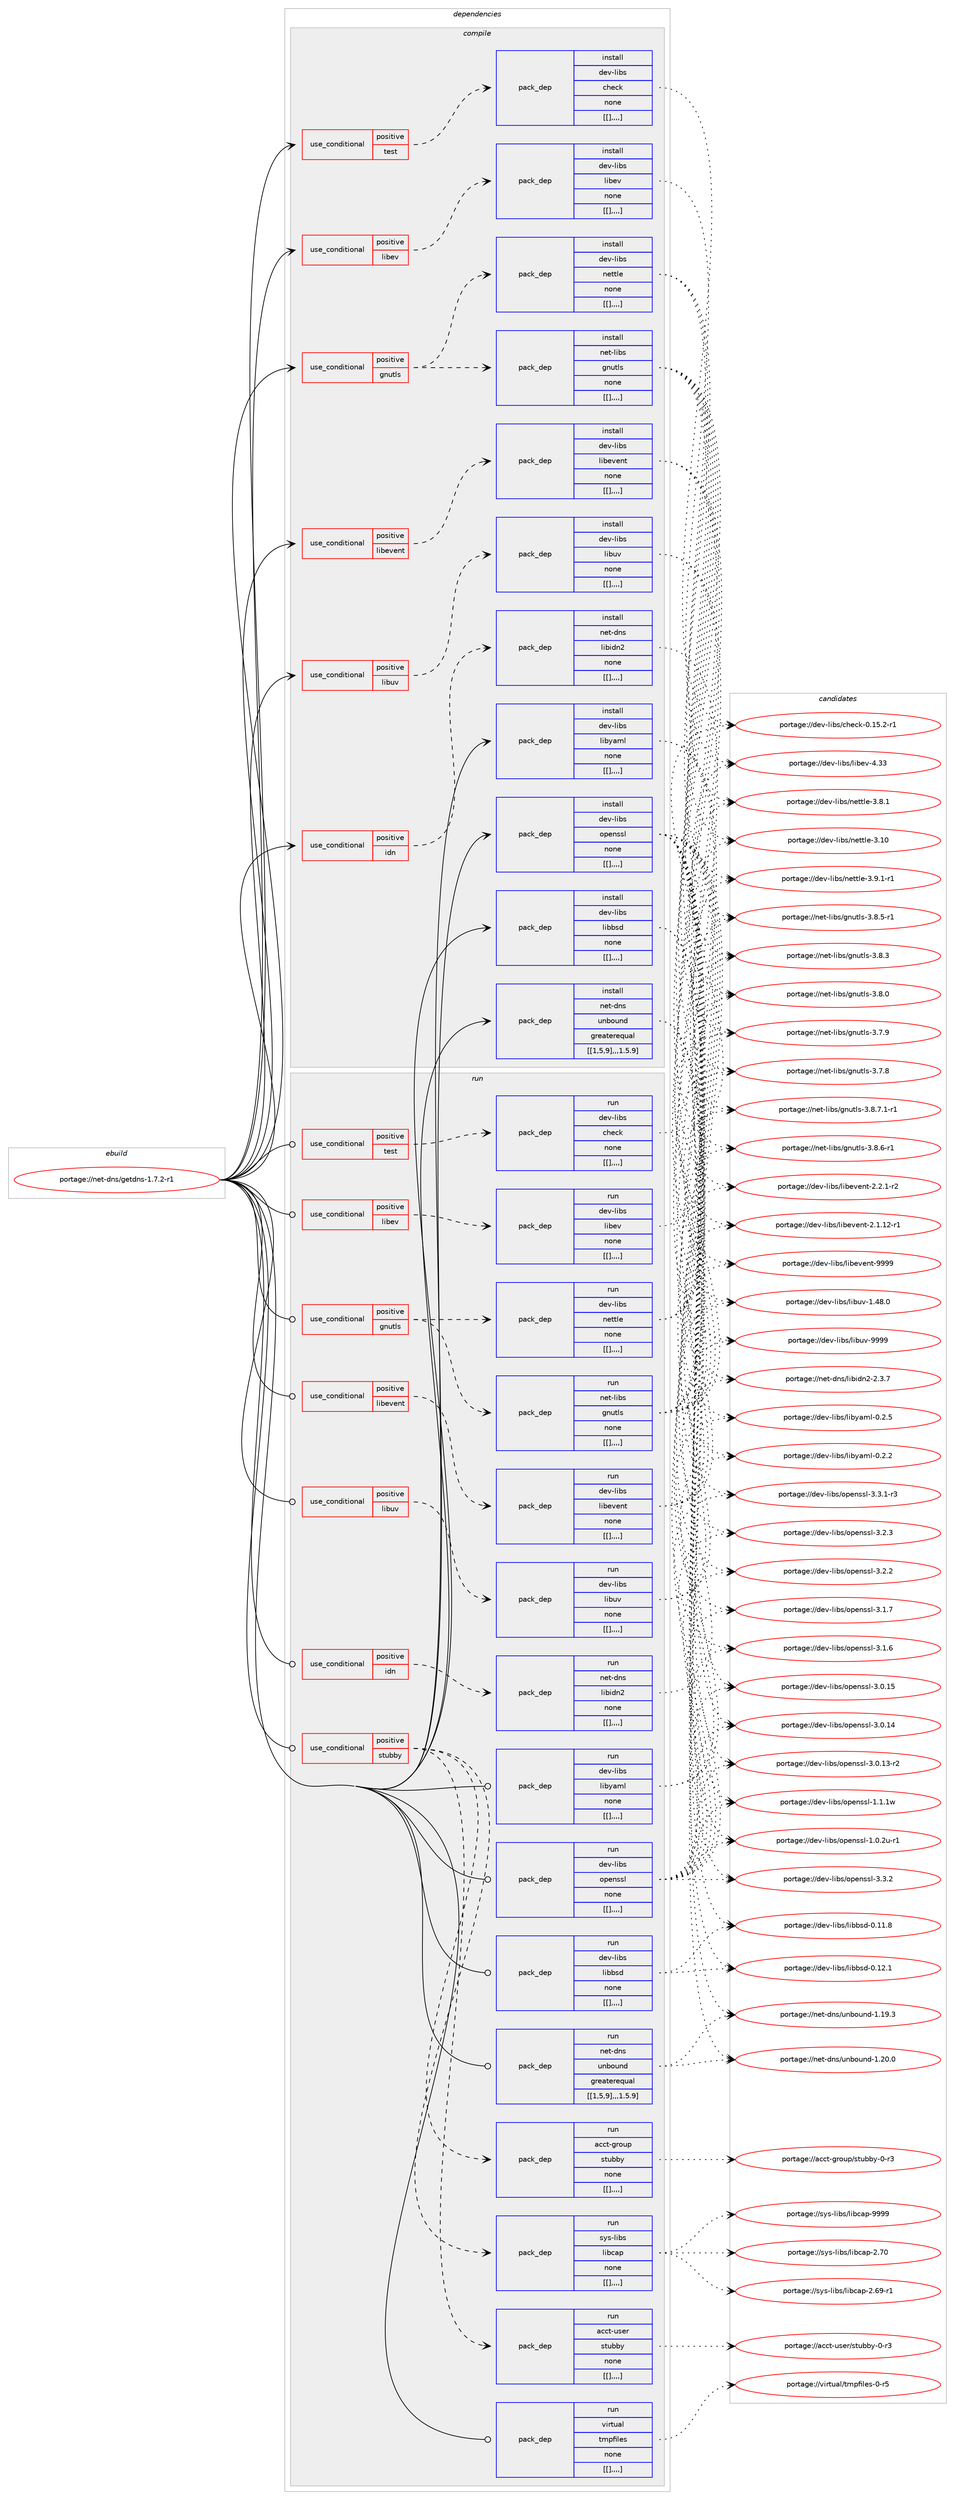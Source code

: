 digraph prolog {

# *************
# Graph options
# *************

newrank=true;
concentrate=true;
compound=true;
graph [rankdir=LR,fontname=Helvetica,fontsize=10,ranksep=1.5];#, ranksep=2.5, nodesep=0.2];
edge  [arrowhead=vee];
node  [fontname=Helvetica,fontsize=10];

# **********
# The ebuild
# **********

subgraph cluster_leftcol {
color=gray;
label=<<i>ebuild</i>>;
id [label="portage://net-dns/getdns-1.7.2-r1", color=red, width=4, href="../net-dns/getdns-1.7.2-r1.svg"];
}

# ****************
# The dependencies
# ****************

subgraph cluster_midcol {
color=gray;
label=<<i>dependencies</i>>;
subgraph cluster_compile {
fillcolor="#eeeeee";
style=filled;
label=<<i>compile</i>>;
subgraph cond93876 {
dependency357358 [label=<<TABLE BORDER="0" CELLBORDER="1" CELLSPACING="0" CELLPADDING="4"><TR><TD ROWSPAN="3" CELLPADDING="10">use_conditional</TD></TR><TR><TD>positive</TD></TR><TR><TD>gnutls</TD></TR></TABLE>>, shape=none, color=red];
subgraph pack260852 {
dependency357359 [label=<<TABLE BORDER="0" CELLBORDER="1" CELLSPACING="0" CELLPADDING="4" WIDTH="220"><TR><TD ROWSPAN="6" CELLPADDING="30">pack_dep</TD></TR><TR><TD WIDTH="110">install</TD></TR><TR><TD>net-libs</TD></TR><TR><TD>gnutls</TD></TR><TR><TD>none</TD></TR><TR><TD>[[],,,,]</TD></TR></TABLE>>, shape=none, color=blue];
}
dependency357358:e -> dependency357359:w [weight=20,style="dashed",arrowhead="vee"];
subgraph pack260853 {
dependency357360 [label=<<TABLE BORDER="0" CELLBORDER="1" CELLSPACING="0" CELLPADDING="4" WIDTH="220"><TR><TD ROWSPAN="6" CELLPADDING="30">pack_dep</TD></TR><TR><TD WIDTH="110">install</TD></TR><TR><TD>dev-libs</TD></TR><TR><TD>nettle</TD></TR><TR><TD>none</TD></TR><TR><TD>[[],,,,]</TD></TR></TABLE>>, shape=none, color=blue];
}
dependency357358:e -> dependency357360:w [weight=20,style="dashed",arrowhead="vee"];
}
id:e -> dependency357358:w [weight=20,style="solid",arrowhead="vee"];
subgraph cond93877 {
dependency357361 [label=<<TABLE BORDER="0" CELLBORDER="1" CELLSPACING="0" CELLPADDING="4"><TR><TD ROWSPAN="3" CELLPADDING="10">use_conditional</TD></TR><TR><TD>positive</TD></TR><TR><TD>idn</TD></TR></TABLE>>, shape=none, color=red];
subgraph pack260854 {
dependency357362 [label=<<TABLE BORDER="0" CELLBORDER="1" CELLSPACING="0" CELLPADDING="4" WIDTH="220"><TR><TD ROWSPAN="6" CELLPADDING="30">pack_dep</TD></TR><TR><TD WIDTH="110">install</TD></TR><TR><TD>net-dns</TD></TR><TR><TD>libidn2</TD></TR><TR><TD>none</TD></TR><TR><TD>[[],,,,]</TD></TR></TABLE>>, shape=none, color=blue];
}
dependency357361:e -> dependency357362:w [weight=20,style="dashed",arrowhead="vee"];
}
id:e -> dependency357361:w [weight=20,style="solid",arrowhead="vee"];
subgraph cond93878 {
dependency357363 [label=<<TABLE BORDER="0" CELLBORDER="1" CELLSPACING="0" CELLPADDING="4"><TR><TD ROWSPAN="3" CELLPADDING="10">use_conditional</TD></TR><TR><TD>positive</TD></TR><TR><TD>libev</TD></TR></TABLE>>, shape=none, color=red];
subgraph pack260855 {
dependency357364 [label=<<TABLE BORDER="0" CELLBORDER="1" CELLSPACING="0" CELLPADDING="4" WIDTH="220"><TR><TD ROWSPAN="6" CELLPADDING="30">pack_dep</TD></TR><TR><TD WIDTH="110">install</TD></TR><TR><TD>dev-libs</TD></TR><TR><TD>libev</TD></TR><TR><TD>none</TD></TR><TR><TD>[[],,,,]</TD></TR></TABLE>>, shape=none, color=blue];
}
dependency357363:e -> dependency357364:w [weight=20,style="dashed",arrowhead="vee"];
}
id:e -> dependency357363:w [weight=20,style="solid",arrowhead="vee"];
subgraph cond93879 {
dependency357365 [label=<<TABLE BORDER="0" CELLBORDER="1" CELLSPACING="0" CELLPADDING="4"><TR><TD ROWSPAN="3" CELLPADDING="10">use_conditional</TD></TR><TR><TD>positive</TD></TR><TR><TD>libevent</TD></TR></TABLE>>, shape=none, color=red];
subgraph pack260856 {
dependency357366 [label=<<TABLE BORDER="0" CELLBORDER="1" CELLSPACING="0" CELLPADDING="4" WIDTH="220"><TR><TD ROWSPAN="6" CELLPADDING="30">pack_dep</TD></TR><TR><TD WIDTH="110">install</TD></TR><TR><TD>dev-libs</TD></TR><TR><TD>libevent</TD></TR><TR><TD>none</TD></TR><TR><TD>[[],,,,]</TD></TR></TABLE>>, shape=none, color=blue];
}
dependency357365:e -> dependency357366:w [weight=20,style="dashed",arrowhead="vee"];
}
id:e -> dependency357365:w [weight=20,style="solid",arrowhead="vee"];
subgraph cond93880 {
dependency357367 [label=<<TABLE BORDER="0" CELLBORDER="1" CELLSPACING="0" CELLPADDING="4"><TR><TD ROWSPAN="3" CELLPADDING="10">use_conditional</TD></TR><TR><TD>positive</TD></TR><TR><TD>libuv</TD></TR></TABLE>>, shape=none, color=red];
subgraph pack260857 {
dependency357368 [label=<<TABLE BORDER="0" CELLBORDER="1" CELLSPACING="0" CELLPADDING="4" WIDTH="220"><TR><TD ROWSPAN="6" CELLPADDING="30">pack_dep</TD></TR><TR><TD WIDTH="110">install</TD></TR><TR><TD>dev-libs</TD></TR><TR><TD>libuv</TD></TR><TR><TD>none</TD></TR><TR><TD>[[],,,,]</TD></TR></TABLE>>, shape=none, color=blue];
}
dependency357367:e -> dependency357368:w [weight=20,style="dashed",arrowhead="vee"];
}
id:e -> dependency357367:w [weight=20,style="solid",arrowhead="vee"];
subgraph cond93881 {
dependency357369 [label=<<TABLE BORDER="0" CELLBORDER="1" CELLSPACING="0" CELLPADDING="4"><TR><TD ROWSPAN="3" CELLPADDING="10">use_conditional</TD></TR><TR><TD>positive</TD></TR><TR><TD>test</TD></TR></TABLE>>, shape=none, color=red];
subgraph pack260858 {
dependency357370 [label=<<TABLE BORDER="0" CELLBORDER="1" CELLSPACING="0" CELLPADDING="4" WIDTH="220"><TR><TD ROWSPAN="6" CELLPADDING="30">pack_dep</TD></TR><TR><TD WIDTH="110">install</TD></TR><TR><TD>dev-libs</TD></TR><TR><TD>check</TD></TR><TR><TD>none</TD></TR><TR><TD>[[],,,,]</TD></TR></TABLE>>, shape=none, color=blue];
}
dependency357369:e -> dependency357370:w [weight=20,style="dashed",arrowhead="vee"];
}
id:e -> dependency357369:w [weight=20,style="solid",arrowhead="vee"];
subgraph pack260859 {
dependency357371 [label=<<TABLE BORDER="0" CELLBORDER="1" CELLSPACING="0" CELLPADDING="4" WIDTH="220"><TR><TD ROWSPAN="6" CELLPADDING="30">pack_dep</TD></TR><TR><TD WIDTH="110">install</TD></TR><TR><TD>dev-libs</TD></TR><TR><TD>libbsd</TD></TR><TR><TD>none</TD></TR><TR><TD>[[],,,,]</TD></TR></TABLE>>, shape=none, color=blue];
}
id:e -> dependency357371:w [weight=20,style="solid",arrowhead="vee"];
subgraph pack260860 {
dependency357372 [label=<<TABLE BORDER="0" CELLBORDER="1" CELLSPACING="0" CELLPADDING="4" WIDTH="220"><TR><TD ROWSPAN="6" CELLPADDING="30">pack_dep</TD></TR><TR><TD WIDTH="110">install</TD></TR><TR><TD>dev-libs</TD></TR><TR><TD>libyaml</TD></TR><TR><TD>none</TD></TR><TR><TD>[[],,,,]</TD></TR></TABLE>>, shape=none, color=blue];
}
id:e -> dependency357372:w [weight=20,style="solid",arrowhead="vee"];
subgraph pack260861 {
dependency357373 [label=<<TABLE BORDER="0" CELLBORDER="1" CELLSPACING="0" CELLPADDING="4" WIDTH="220"><TR><TD ROWSPAN="6" CELLPADDING="30">pack_dep</TD></TR><TR><TD WIDTH="110">install</TD></TR><TR><TD>dev-libs</TD></TR><TR><TD>openssl</TD></TR><TR><TD>none</TD></TR><TR><TD>[[],,,,]</TD></TR></TABLE>>, shape=none, color=blue];
}
id:e -> dependency357373:w [weight=20,style="solid",arrowhead="vee"];
subgraph pack260862 {
dependency357374 [label=<<TABLE BORDER="0" CELLBORDER="1" CELLSPACING="0" CELLPADDING="4" WIDTH="220"><TR><TD ROWSPAN="6" CELLPADDING="30">pack_dep</TD></TR><TR><TD WIDTH="110">install</TD></TR><TR><TD>net-dns</TD></TR><TR><TD>unbound</TD></TR><TR><TD>greaterequal</TD></TR><TR><TD>[[1,5,9],,,1.5.9]</TD></TR></TABLE>>, shape=none, color=blue];
}
id:e -> dependency357374:w [weight=20,style="solid",arrowhead="vee"];
}
subgraph cluster_compileandrun {
fillcolor="#eeeeee";
style=filled;
label=<<i>compile and run</i>>;
}
subgraph cluster_run {
fillcolor="#eeeeee";
style=filled;
label=<<i>run</i>>;
subgraph cond93882 {
dependency357375 [label=<<TABLE BORDER="0" CELLBORDER="1" CELLSPACING="0" CELLPADDING="4"><TR><TD ROWSPAN="3" CELLPADDING="10">use_conditional</TD></TR><TR><TD>positive</TD></TR><TR><TD>gnutls</TD></TR></TABLE>>, shape=none, color=red];
subgraph pack260863 {
dependency357376 [label=<<TABLE BORDER="0" CELLBORDER="1" CELLSPACING="0" CELLPADDING="4" WIDTH="220"><TR><TD ROWSPAN="6" CELLPADDING="30">pack_dep</TD></TR><TR><TD WIDTH="110">run</TD></TR><TR><TD>net-libs</TD></TR><TR><TD>gnutls</TD></TR><TR><TD>none</TD></TR><TR><TD>[[],,,,]</TD></TR></TABLE>>, shape=none, color=blue];
}
dependency357375:e -> dependency357376:w [weight=20,style="dashed",arrowhead="vee"];
subgraph pack260864 {
dependency357377 [label=<<TABLE BORDER="0" CELLBORDER="1" CELLSPACING="0" CELLPADDING="4" WIDTH="220"><TR><TD ROWSPAN="6" CELLPADDING="30">pack_dep</TD></TR><TR><TD WIDTH="110">run</TD></TR><TR><TD>dev-libs</TD></TR><TR><TD>nettle</TD></TR><TR><TD>none</TD></TR><TR><TD>[[],,,,]</TD></TR></TABLE>>, shape=none, color=blue];
}
dependency357375:e -> dependency357377:w [weight=20,style="dashed",arrowhead="vee"];
}
id:e -> dependency357375:w [weight=20,style="solid",arrowhead="odot"];
subgraph cond93883 {
dependency357378 [label=<<TABLE BORDER="0" CELLBORDER="1" CELLSPACING="0" CELLPADDING="4"><TR><TD ROWSPAN="3" CELLPADDING="10">use_conditional</TD></TR><TR><TD>positive</TD></TR><TR><TD>idn</TD></TR></TABLE>>, shape=none, color=red];
subgraph pack260865 {
dependency357379 [label=<<TABLE BORDER="0" CELLBORDER="1" CELLSPACING="0" CELLPADDING="4" WIDTH="220"><TR><TD ROWSPAN="6" CELLPADDING="30">pack_dep</TD></TR><TR><TD WIDTH="110">run</TD></TR><TR><TD>net-dns</TD></TR><TR><TD>libidn2</TD></TR><TR><TD>none</TD></TR><TR><TD>[[],,,,]</TD></TR></TABLE>>, shape=none, color=blue];
}
dependency357378:e -> dependency357379:w [weight=20,style="dashed",arrowhead="vee"];
}
id:e -> dependency357378:w [weight=20,style="solid",arrowhead="odot"];
subgraph cond93884 {
dependency357380 [label=<<TABLE BORDER="0" CELLBORDER="1" CELLSPACING="0" CELLPADDING="4"><TR><TD ROWSPAN="3" CELLPADDING="10">use_conditional</TD></TR><TR><TD>positive</TD></TR><TR><TD>libev</TD></TR></TABLE>>, shape=none, color=red];
subgraph pack260866 {
dependency357381 [label=<<TABLE BORDER="0" CELLBORDER="1" CELLSPACING="0" CELLPADDING="4" WIDTH="220"><TR><TD ROWSPAN="6" CELLPADDING="30">pack_dep</TD></TR><TR><TD WIDTH="110">run</TD></TR><TR><TD>dev-libs</TD></TR><TR><TD>libev</TD></TR><TR><TD>none</TD></TR><TR><TD>[[],,,,]</TD></TR></TABLE>>, shape=none, color=blue];
}
dependency357380:e -> dependency357381:w [weight=20,style="dashed",arrowhead="vee"];
}
id:e -> dependency357380:w [weight=20,style="solid",arrowhead="odot"];
subgraph cond93885 {
dependency357382 [label=<<TABLE BORDER="0" CELLBORDER="1" CELLSPACING="0" CELLPADDING="4"><TR><TD ROWSPAN="3" CELLPADDING="10">use_conditional</TD></TR><TR><TD>positive</TD></TR><TR><TD>libevent</TD></TR></TABLE>>, shape=none, color=red];
subgraph pack260867 {
dependency357383 [label=<<TABLE BORDER="0" CELLBORDER="1" CELLSPACING="0" CELLPADDING="4" WIDTH="220"><TR><TD ROWSPAN="6" CELLPADDING="30">pack_dep</TD></TR><TR><TD WIDTH="110">run</TD></TR><TR><TD>dev-libs</TD></TR><TR><TD>libevent</TD></TR><TR><TD>none</TD></TR><TR><TD>[[],,,,]</TD></TR></TABLE>>, shape=none, color=blue];
}
dependency357382:e -> dependency357383:w [weight=20,style="dashed",arrowhead="vee"];
}
id:e -> dependency357382:w [weight=20,style="solid",arrowhead="odot"];
subgraph cond93886 {
dependency357384 [label=<<TABLE BORDER="0" CELLBORDER="1" CELLSPACING="0" CELLPADDING="4"><TR><TD ROWSPAN="3" CELLPADDING="10">use_conditional</TD></TR><TR><TD>positive</TD></TR><TR><TD>libuv</TD></TR></TABLE>>, shape=none, color=red];
subgraph pack260868 {
dependency357385 [label=<<TABLE BORDER="0" CELLBORDER="1" CELLSPACING="0" CELLPADDING="4" WIDTH="220"><TR><TD ROWSPAN="6" CELLPADDING="30">pack_dep</TD></TR><TR><TD WIDTH="110">run</TD></TR><TR><TD>dev-libs</TD></TR><TR><TD>libuv</TD></TR><TR><TD>none</TD></TR><TR><TD>[[],,,,]</TD></TR></TABLE>>, shape=none, color=blue];
}
dependency357384:e -> dependency357385:w [weight=20,style="dashed",arrowhead="vee"];
}
id:e -> dependency357384:w [weight=20,style="solid",arrowhead="odot"];
subgraph cond93887 {
dependency357386 [label=<<TABLE BORDER="0" CELLBORDER="1" CELLSPACING="0" CELLPADDING="4"><TR><TD ROWSPAN="3" CELLPADDING="10">use_conditional</TD></TR><TR><TD>positive</TD></TR><TR><TD>stubby</TD></TR></TABLE>>, shape=none, color=red];
subgraph pack260869 {
dependency357387 [label=<<TABLE BORDER="0" CELLBORDER="1" CELLSPACING="0" CELLPADDING="4" WIDTH="220"><TR><TD ROWSPAN="6" CELLPADDING="30">pack_dep</TD></TR><TR><TD WIDTH="110">run</TD></TR><TR><TD>acct-group</TD></TR><TR><TD>stubby</TD></TR><TR><TD>none</TD></TR><TR><TD>[[],,,,]</TD></TR></TABLE>>, shape=none, color=blue];
}
dependency357386:e -> dependency357387:w [weight=20,style="dashed",arrowhead="vee"];
subgraph pack260870 {
dependency357388 [label=<<TABLE BORDER="0" CELLBORDER="1" CELLSPACING="0" CELLPADDING="4" WIDTH="220"><TR><TD ROWSPAN="6" CELLPADDING="30">pack_dep</TD></TR><TR><TD WIDTH="110">run</TD></TR><TR><TD>acct-user</TD></TR><TR><TD>stubby</TD></TR><TR><TD>none</TD></TR><TR><TD>[[],,,,]</TD></TR></TABLE>>, shape=none, color=blue];
}
dependency357386:e -> dependency357388:w [weight=20,style="dashed",arrowhead="vee"];
subgraph pack260871 {
dependency357389 [label=<<TABLE BORDER="0" CELLBORDER="1" CELLSPACING="0" CELLPADDING="4" WIDTH="220"><TR><TD ROWSPAN="6" CELLPADDING="30">pack_dep</TD></TR><TR><TD WIDTH="110">run</TD></TR><TR><TD>sys-libs</TD></TR><TR><TD>libcap</TD></TR><TR><TD>none</TD></TR><TR><TD>[[],,,,]</TD></TR></TABLE>>, shape=none, color=blue];
}
dependency357386:e -> dependency357389:w [weight=20,style="dashed",arrowhead="vee"];
}
id:e -> dependency357386:w [weight=20,style="solid",arrowhead="odot"];
subgraph cond93888 {
dependency357390 [label=<<TABLE BORDER="0" CELLBORDER="1" CELLSPACING="0" CELLPADDING="4"><TR><TD ROWSPAN="3" CELLPADDING="10">use_conditional</TD></TR><TR><TD>positive</TD></TR><TR><TD>test</TD></TR></TABLE>>, shape=none, color=red];
subgraph pack260872 {
dependency357391 [label=<<TABLE BORDER="0" CELLBORDER="1" CELLSPACING="0" CELLPADDING="4" WIDTH="220"><TR><TD ROWSPAN="6" CELLPADDING="30">pack_dep</TD></TR><TR><TD WIDTH="110">run</TD></TR><TR><TD>dev-libs</TD></TR><TR><TD>check</TD></TR><TR><TD>none</TD></TR><TR><TD>[[],,,,]</TD></TR></TABLE>>, shape=none, color=blue];
}
dependency357390:e -> dependency357391:w [weight=20,style="dashed",arrowhead="vee"];
}
id:e -> dependency357390:w [weight=20,style="solid",arrowhead="odot"];
subgraph pack260873 {
dependency357392 [label=<<TABLE BORDER="0" CELLBORDER="1" CELLSPACING="0" CELLPADDING="4" WIDTH="220"><TR><TD ROWSPAN="6" CELLPADDING="30">pack_dep</TD></TR><TR><TD WIDTH="110">run</TD></TR><TR><TD>dev-libs</TD></TR><TR><TD>libbsd</TD></TR><TR><TD>none</TD></TR><TR><TD>[[],,,,]</TD></TR></TABLE>>, shape=none, color=blue];
}
id:e -> dependency357392:w [weight=20,style="solid",arrowhead="odot"];
subgraph pack260874 {
dependency357393 [label=<<TABLE BORDER="0" CELLBORDER="1" CELLSPACING="0" CELLPADDING="4" WIDTH="220"><TR><TD ROWSPAN="6" CELLPADDING="30">pack_dep</TD></TR><TR><TD WIDTH="110">run</TD></TR><TR><TD>dev-libs</TD></TR><TR><TD>libyaml</TD></TR><TR><TD>none</TD></TR><TR><TD>[[],,,,]</TD></TR></TABLE>>, shape=none, color=blue];
}
id:e -> dependency357393:w [weight=20,style="solid",arrowhead="odot"];
subgraph pack260875 {
dependency357394 [label=<<TABLE BORDER="0" CELLBORDER="1" CELLSPACING="0" CELLPADDING="4" WIDTH="220"><TR><TD ROWSPAN="6" CELLPADDING="30">pack_dep</TD></TR><TR><TD WIDTH="110">run</TD></TR><TR><TD>dev-libs</TD></TR><TR><TD>openssl</TD></TR><TR><TD>none</TD></TR><TR><TD>[[],,,,]</TD></TR></TABLE>>, shape=none, color=blue];
}
id:e -> dependency357394:w [weight=20,style="solid",arrowhead="odot"];
subgraph pack260876 {
dependency357395 [label=<<TABLE BORDER="0" CELLBORDER="1" CELLSPACING="0" CELLPADDING="4" WIDTH="220"><TR><TD ROWSPAN="6" CELLPADDING="30">pack_dep</TD></TR><TR><TD WIDTH="110">run</TD></TR><TR><TD>net-dns</TD></TR><TR><TD>unbound</TD></TR><TR><TD>greaterequal</TD></TR><TR><TD>[[1,5,9],,,1.5.9]</TD></TR></TABLE>>, shape=none, color=blue];
}
id:e -> dependency357395:w [weight=20,style="solid",arrowhead="odot"];
subgraph pack260877 {
dependency357396 [label=<<TABLE BORDER="0" CELLBORDER="1" CELLSPACING="0" CELLPADDING="4" WIDTH="220"><TR><TD ROWSPAN="6" CELLPADDING="30">pack_dep</TD></TR><TR><TD WIDTH="110">run</TD></TR><TR><TD>virtual</TD></TR><TR><TD>tmpfiles</TD></TR><TR><TD>none</TD></TR><TR><TD>[[],,,,]</TD></TR></TABLE>>, shape=none, color=blue];
}
id:e -> dependency357396:w [weight=20,style="solid",arrowhead="odot"];
}
}

# **************
# The candidates
# **************

subgraph cluster_choices {
rank=same;
color=gray;
label=<<i>candidates</i>>;

subgraph choice260852 {
color=black;
nodesep=1;
choice11010111645108105981154710311011711610811545514656465546494511449 [label="portage://net-libs/gnutls-3.8.7.1-r1", color=red, width=4,href="../net-libs/gnutls-3.8.7.1-r1.svg"];
choice1101011164510810598115471031101171161081154551465646544511449 [label="portage://net-libs/gnutls-3.8.6-r1", color=red, width=4,href="../net-libs/gnutls-3.8.6-r1.svg"];
choice1101011164510810598115471031101171161081154551465646534511449 [label="portage://net-libs/gnutls-3.8.5-r1", color=red, width=4,href="../net-libs/gnutls-3.8.5-r1.svg"];
choice110101116451081059811547103110117116108115455146564651 [label="portage://net-libs/gnutls-3.8.3", color=red, width=4,href="../net-libs/gnutls-3.8.3.svg"];
choice110101116451081059811547103110117116108115455146564648 [label="portage://net-libs/gnutls-3.8.0", color=red, width=4,href="../net-libs/gnutls-3.8.0.svg"];
choice110101116451081059811547103110117116108115455146554657 [label="portage://net-libs/gnutls-3.7.9", color=red, width=4,href="../net-libs/gnutls-3.7.9.svg"];
choice110101116451081059811547103110117116108115455146554656 [label="portage://net-libs/gnutls-3.7.8", color=red, width=4,href="../net-libs/gnutls-3.7.8.svg"];
dependency357359:e -> choice11010111645108105981154710311011711610811545514656465546494511449:w [style=dotted,weight="100"];
dependency357359:e -> choice1101011164510810598115471031101171161081154551465646544511449:w [style=dotted,weight="100"];
dependency357359:e -> choice1101011164510810598115471031101171161081154551465646534511449:w [style=dotted,weight="100"];
dependency357359:e -> choice110101116451081059811547103110117116108115455146564651:w [style=dotted,weight="100"];
dependency357359:e -> choice110101116451081059811547103110117116108115455146564648:w [style=dotted,weight="100"];
dependency357359:e -> choice110101116451081059811547103110117116108115455146554657:w [style=dotted,weight="100"];
dependency357359:e -> choice110101116451081059811547103110117116108115455146554656:w [style=dotted,weight="100"];
}
subgraph choice260853 {
color=black;
nodesep=1;
choice1001011184510810598115471101011161161081014551464948 [label="portage://dev-libs/nettle-3.10", color=red, width=4,href="../dev-libs/nettle-3.10.svg"];
choice1001011184510810598115471101011161161081014551465746494511449 [label="portage://dev-libs/nettle-3.9.1-r1", color=red, width=4,href="../dev-libs/nettle-3.9.1-r1.svg"];
choice100101118451081059811547110101116116108101455146564649 [label="portage://dev-libs/nettle-3.8.1", color=red, width=4,href="../dev-libs/nettle-3.8.1.svg"];
dependency357360:e -> choice1001011184510810598115471101011161161081014551464948:w [style=dotted,weight="100"];
dependency357360:e -> choice1001011184510810598115471101011161161081014551465746494511449:w [style=dotted,weight="100"];
dependency357360:e -> choice100101118451081059811547110101116116108101455146564649:w [style=dotted,weight="100"];
}
subgraph choice260854 {
color=black;
nodesep=1;
choice11010111645100110115471081059810510011050455046514655 [label="portage://net-dns/libidn2-2.3.7", color=red, width=4,href="../net-dns/libidn2-2.3.7.svg"];
dependency357362:e -> choice11010111645100110115471081059810510011050455046514655:w [style=dotted,weight="100"];
}
subgraph choice260855 {
color=black;
nodesep=1;
choice100101118451081059811547108105981011184552465151 [label="portage://dev-libs/libev-4.33", color=red, width=4,href="../dev-libs/libev-4.33.svg"];
dependency357364:e -> choice100101118451081059811547108105981011184552465151:w [style=dotted,weight="100"];
}
subgraph choice260856 {
color=black;
nodesep=1;
choice100101118451081059811547108105981011181011101164557575757 [label="portage://dev-libs/libevent-9999", color=red, width=4,href="../dev-libs/libevent-9999.svg"];
choice100101118451081059811547108105981011181011101164550465046494511450 [label="portage://dev-libs/libevent-2.2.1-r2", color=red, width=4,href="../dev-libs/libevent-2.2.1-r2.svg"];
choice10010111845108105981154710810598101118101110116455046494649504511449 [label="portage://dev-libs/libevent-2.1.12-r1", color=red, width=4,href="../dev-libs/libevent-2.1.12-r1.svg"];
dependency357366:e -> choice100101118451081059811547108105981011181011101164557575757:w [style=dotted,weight="100"];
dependency357366:e -> choice100101118451081059811547108105981011181011101164550465046494511450:w [style=dotted,weight="100"];
dependency357366:e -> choice10010111845108105981154710810598101118101110116455046494649504511449:w [style=dotted,weight="100"];
}
subgraph choice260857 {
color=black;
nodesep=1;
choice100101118451081059811547108105981171184557575757 [label="portage://dev-libs/libuv-9999", color=red, width=4,href="../dev-libs/libuv-9999.svg"];
choice1001011184510810598115471081059811711845494652564648 [label="portage://dev-libs/libuv-1.48.0", color=red, width=4,href="../dev-libs/libuv-1.48.0.svg"];
dependency357368:e -> choice100101118451081059811547108105981171184557575757:w [style=dotted,weight="100"];
dependency357368:e -> choice1001011184510810598115471081059811711845494652564648:w [style=dotted,weight="100"];
}
subgraph choice260858 {
color=black;
nodesep=1;
choice1001011184510810598115479910410199107454846495346504511449 [label="portage://dev-libs/check-0.15.2-r1", color=red, width=4,href="../dev-libs/check-0.15.2-r1.svg"];
dependency357370:e -> choice1001011184510810598115479910410199107454846495346504511449:w [style=dotted,weight="100"];
}
subgraph choice260859 {
color=black;
nodesep=1;
choice100101118451081059811547108105989811510045484649504649 [label="portage://dev-libs/libbsd-0.12.1", color=red, width=4,href="../dev-libs/libbsd-0.12.1.svg"];
choice100101118451081059811547108105989811510045484649494656 [label="portage://dev-libs/libbsd-0.11.8", color=red, width=4,href="../dev-libs/libbsd-0.11.8.svg"];
dependency357371:e -> choice100101118451081059811547108105989811510045484649504649:w [style=dotted,weight="100"];
dependency357371:e -> choice100101118451081059811547108105989811510045484649494656:w [style=dotted,weight="100"];
}
subgraph choice260860 {
color=black;
nodesep=1;
choice1001011184510810598115471081059812197109108454846504653 [label="portage://dev-libs/libyaml-0.2.5", color=red, width=4,href="../dev-libs/libyaml-0.2.5.svg"];
choice1001011184510810598115471081059812197109108454846504650 [label="portage://dev-libs/libyaml-0.2.2", color=red, width=4,href="../dev-libs/libyaml-0.2.2.svg"];
dependency357372:e -> choice1001011184510810598115471081059812197109108454846504653:w [style=dotted,weight="100"];
dependency357372:e -> choice1001011184510810598115471081059812197109108454846504650:w [style=dotted,weight="100"];
}
subgraph choice260861 {
color=black;
nodesep=1;
choice100101118451081059811547111112101110115115108455146514650 [label="portage://dev-libs/openssl-3.3.2", color=red, width=4,href="../dev-libs/openssl-3.3.2.svg"];
choice1001011184510810598115471111121011101151151084551465146494511451 [label="portage://dev-libs/openssl-3.3.1-r3", color=red, width=4,href="../dev-libs/openssl-3.3.1-r3.svg"];
choice100101118451081059811547111112101110115115108455146504651 [label="portage://dev-libs/openssl-3.2.3", color=red, width=4,href="../dev-libs/openssl-3.2.3.svg"];
choice100101118451081059811547111112101110115115108455146504650 [label="portage://dev-libs/openssl-3.2.2", color=red, width=4,href="../dev-libs/openssl-3.2.2.svg"];
choice100101118451081059811547111112101110115115108455146494655 [label="portage://dev-libs/openssl-3.1.7", color=red, width=4,href="../dev-libs/openssl-3.1.7.svg"];
choice100101118451081059811547111112101110115115108455146494654 [label="portage://dev-libs/openssl-3.1.6", color=red, width=4,href="../dev-libs/openssl-3.1.6.svg"];
choice10010111845108105981154711111210111011511510845514648464953 [label="portage://dev-libs/openssl-3.0.15", color=red, width=4,href="../dev-libs/openssl-3.0.15.svg"];
choice10010111845108105981154711111210111011511510845514648464952 [label="portage://dev-libs/openssl-3.0.14", color=red, width=4,href="../dev-libs/openssl-3.0.14.svg"];
choice100101118451081059811547111112101110115115108455146484649514511450 [label="portage://dev-libs/openssl-3.0.13-r2", color=red, width=4,href="../dev-libs/openssl-3.0.13-r2.svg"];
choice100101118451081059811547111112101110115115108454946494649119 [label="portage://dev-libs/openssl-1.1.1w", color=red, width=4,href="../dev-libs/openssl-1.1.1w.svg"];
choice1001011184510810598115471111121011101151151084549464846501174511449 [label="portage://dev-libs/openssl-1.0.2u-r1", color=red, width=4,href="../dev-libs/openssl-1.0.2u-r1.svg"];
dependency357373:e -> choice100101118451081059811547111112101110115115108455146514650:w [style=dotted,weight="100"];
dependency357373:e -> choice1001011184510810598115471111121011101151151084551465146494511451:w [style=dotted,weight="100"];
dependency357373:e -> choice100101118451081059811547111112101110115115108455146504651:w [style=dotted,weight="100"];
dependency357373:e -> choice100101118451081059811547111112101110115115108455146504650:w [style=dotted,weight="100"];
dependency357373:e -> choice100101118451081059811547111112101110115115108455146494655:w [style=dotted,weight="100"];
dependency357373:e -> choice100101118451081059811547111112101110115115108455146494654:w [style=dotted,weight="100"];
dependency357373:e -> choice10010111845108105981154711111210111011511510845514648464953:w [style=dotted,weight="100"];
dependency357373:e -> choice10010111845108105981154711111210111011511510845514648464952:w [style=dotted,weight="100"];
dependency357373:e -> choice100101118451081059811547111112101110115115108455146484649514511450:w [style=dotted,weight="100"];
dependency357373:e -> choice100101118451081059811547111112101110115115108454946494649119:w [style=dotted,weight="100"];
dependency357373:e -> choice1001011184510810598115471111121011101151151084549464846501174511449:w [style=dotted,weight="100"];
}
subgraph choice260862 {
color=black;
nodesep=1;
choice11010111645100110115471171109811111711010045494650484648 [label="portage://net-dns/unbound-1.20.0", color=red, width=4,href="../net-dns/unbound-1.20.0.svg"];
choice11010111645100110115471171109811111711010045494649574651 [label="portage://net-dns/unbound-1.19.3", color=red, width=4,href="../net-dns/unbound-1.19.3.svg"];
dependency357374:e -> choice11010111645100110115471171109811111711010045494650484648:w [style=dotted,weight="100"];
dependency357374:e -> choice11010111645100110115471171109811111711010045494649574651:w [style=dotted,weight="100"];
}
subgraph choice260863 {
color=black;
nodesep=1;
choice11010111645108105981154710311011711610811545514656465546494511449 [label="portage://net-libs/gnutls-3.8.7.1-r1", color=red, width=4,href="../net-libs/gnutls-3.8.7.1-r1.svg"];
choice1101011164510810598115471031101171161081154551465646544511449 [label="portage://net-libs/gnutls-3.8.6-r1", color=red, width=4,href="../net-libs/gnutls-3.8.6-r1.svg"];
choice1101011164510810598115471031101171161081154551465646534511449 [label="portage://net-libs/gnutls-3.8.5-r1", color=red, width=4,href="../net-libs/gnutls-3.8.5-r1.svg"];
choice110101116451081059811547103110117116108115455146564651 [label="portage://net-libs/gnutls-3.8.3", color=red, width=4,href="../net-libs/gnutls-3.8.3.svg"];
choice110101116451081059811547103110117116108115455146564648 [label="portage://net-libs/gnutls-3.8.0", color=red, width=4,href="../net-libs/gnutls-3.8.0.svg"];
choice110101116451081059811547103110117116108115455146554657 [label="portage://net-libs/gnutls-3.7.9", color=red, width=4,href="../net-libs/gnutls-3.7.9.svg"];
choice110101116451081059811547103110117116108115455146554656 [label="portage://net-libs/gnutls-3.7.8", color=red, width=4,href="../net-libs/gnutls-3.7.8.svg"];
dependency357376:e -> choice11010111645108105981154710311011711610811545514656465546494511449:w [style=dotted,weight="100"];
dependency357376:e -> choice1101011164510810598115471031101171161081154551465646544511449:w [style=dotted,weight="100"];
dependency357376:e -> choice1101011164510810598115471031101171161081154551465646534511449:w [style=dotted,weight="100"];
dependency357376:e -> choice110101116451081059811547103110117116108115455146564651:w [style=dotted,weight="100"];
dependency357376:e -> choice110101116451081059811547103110117116108115455146564648:w [style=dotted,weight="100"];
dependency357376:e -> choice110101116451081059811547103110117116108115455146554657:w [style=dotted,weight="100"];
dependency357376:e -> choice110101116451081059811547103110117116108115455146554656:w [style=dotted,weight="100"];
}
subgraph choice260864 {
color=black;
nodesep=1;
choice1001011184510810598115471101011161161081014551464948 [label="portage://dev-libs/nettle-3.10", color=red, width=4,href="../dev-libs/nettle-3.10.svg"];
choice1001011184510810598115471101011161161081014551465746494511449 [label="portage://dev-libs/nettle-3.9.1-r1", color=red, width=4,href="../dev-libs/nettle-3.9.1-r1.svg"];
choice100101118451081059811547110101116116108101455146564649 [label="portage://dev-libs/nettle-3.8.1", color=red, width=4,href="../dev-libs/nettle-3.8.1.svg"];
dependency357377:e -> choice1001011184510810598115471101011161161081014551464948:w [style=dotted,weight="100"];
dependency357377:e -> choice1001011184510810598115471101011161161081014551465746494511449:w [style=dotted,weight="100"];
dependency357377:e -> choice100101118451081059811547110101116116108101455146564649:w [style=dotted,weight="100"];
}
subgraph choice260865 {
color=black;
nodesep=1;
choice11010111645100110115471081059810510011050455046514655 [label="portage://net-dns/libidn2-2.3.7", color=red, width=4,href="../net-dns/libidn2-2.3.7.svg"];
dependency357379:e -> choice11010111645100110115471081059810510011050455046514655:w [style=dotted,weight="100"];
}
subgraph choice260866 {
color=black;
nodesep=1;
choice100101118451081059811547108105981011184552465151 [label="portage://dev-libs/libev-4.33", color=red, width=4,href="../dev-libs/libev-4.33.svg"];
dependency357381:e -> choice100101118451081059811547108105981011184552465151:w [style=dotted,weight="100"];
}
subgraph choice260867 {
color=black;
nodesep=1;
choice100101118451081059811547108105981011181011101164557575757 [label="portage://dev-libs/libevent-9999", color=red, width=4,href="../dev-libs/libevent-9999.svg"];
choice100101118451081059811547108105981011181011101164550465046494511450 [label="portage://dev-libs/libevent-2.2.1-r2", color=red, width=4,href="../dev-libs/libevent-2.2.1-r2.svg"];
choice10010111845108105981154710810598101118101110116455046494649504511449 [label="portage://dev-libs/libevent-2.1.12-r1", color=red, width=4,href="../dev-libs/libevent-2.1.12-r1.svg"];
dependency357383:e -> choice100101118451081059811547108105981011181011101164557575757:w [style=dotted,weight="100"];
dependency357383:e -> choice100101118451081059811547108105981011181011101164550465046494511450:w [style=dotted,weight="100"];
dependency357383:e -> choice10010111845108105981154710810598101118101110116455046494649504511449:w [style=dotted,weight="100"];
}
subgraph choice260868 {
color=black;
nodesep=1;
choice100101118451081059811547108105981171184557575757 [label="portage://dev-libs/libuv-9999", color=red, width=4,href="../dev-libs/libuv-9999.svg"];
choice1001011184510810598115471081059811711845494652564648 [label="portage://dev-libs/libuv-1.48.0", color=red, width=4,href="../dev-libs/libuv-1.48.0.svg"];
dependency357385:e -> choice100101118451081059811547108105981171184557575757:w [style=dotted,weight="100"];
dependency357385:e -> choice1001011184510810598115471081059811711845494652564648:w [style=dotted,weight="100"];
}
subgraph choice260869 {
color=black;
nodesep=1;
choice9799991164510311411111711247115116117989812145484511451 [label="portage://acct-group/stubby-0-r3", color=red, width=4,href="../acct-group/stubby-0-r3.svg"];
dependency357387:e -> choice9799991164510311411111711247115116117989812145484511451:w [style=dotted,weight="100"];
}
subgraph choice260870 {
color=black;
nodesep=1;
choice9799991164511711510111447115116117989812145484511451 [label="portage://acct-user/stubby-0-r3", color=red, width=4,href="../acct-user/stubby-0-r3.svg"];
dependency357388:e -> choice9799991164511711510111447115116117989812145484511451:w [style=dotted,weight="100"];
}
subgraph choice260871 {
color=black;
nodesep=1;
choice1151211154510810598115471081059899971124557575757 [label="portage://sys-libs/libcap-9999", color=red, width=4,href="../sys-libs/libcap-9999.svg"];
choice1151211154510810598115471081059899971124550465548 [label="portage://sys-libs/libcap-2.70", color=red, width=4,href="../sys-libs/libcap-2.70.svg"];
choice11512111545108105981154710810598999711245504654574511449 [label="portage://sys-libs/libcap-2.69-r1", color=red, width=4,href="../sys-libs/libcap-2.69-r1.svg"];
dependency357389:e -> choice1151211154510810598115471081059899971124557575757:w [style=dotted,weight="100"];
dependency357389:e -> choice1151211154510810598115471081059899971124550465548:w [style=dotted,weight="100"];
dependency357389:e -> choice11512111545108105981154710810598999711245504654574511449:w [style=dotted,weight="100"];
}
subgraph choice260872 {
color=black;
nodesep=1;
choice1001011184510810598115479910410199107454846495346504511449 [label="portage://dev-libs/check-0.15.2-r1", color=red, width=4,href="../dev-libs/check-0.15.2-r1.svg"];
dependency357391:e -> choice1001011184510810598115479910410199107454846495346504511449:w [style=dotted,weight="100"];
}
subgraph choice260873 {
color=black;
nodesep=1;
choice100101118451081059811547108105989811510045484649504649 [label="portage://dev-libs/libbsd-0.12.1", color=red, width=4,href="../dev-libs/libbsd-0.12.1.svg"];
choice100101118451081059811547108105989811510045484649494656 [label="portage://dev-libs/libbsd-0.11.8", color=red, width=4,href="../dev-libs/libbsd-0.11.8.svg"];
dependency357392:e -> choice100101118451081059811547108105989811510045484649504649:w [style=dotted,weight="100"];
dependency357392:e -> choice100101118451081059811547108105989811510045484649494656:w [style=dotted,weight="100"];
}
subgraph choice260874 {
color=black;
nodesep=1;
choice1001011184510810598115471081059812197109108454846504653 [label="portage://dev-libs/libyaml-0.2.5", color=red, width=4,href="../dev-libs/libyaml-0.2.5.svg"];
choice1001011184510810598115471081059812197109108454846504650 [label="portage://dev-libs/libyaml-0.2.2", color=red, width=4,href="../dev-libs/libyaml-0.2.2.svg"];
dependency357393:e -> choice1001011184510810598115471081059812197109108454846504653:w [style=dotted,weight="100"];
dependency357393:e -> choice1001011184510810598115471081059812197109108454846504650:w [style=dotted,weight="100"];
}
subgraph choice260875 {
color=black;
nodesep=1;
choice100101118451081059811547111112101110115115108455146514650 [label="portage://dev-libs/openssl-3.3.2", color=red, width=4,href="../dev-libs/openssl-3.3.2.svg"];
choice1001011184510810598115471111121011101151151084551465146494511451 [label="portage://dev-libs/openssl-3.3.1-r3", color=red, width=4,href="../dev-libs/openssl-3.3.1-r3.svg"];
choice100101118451081059811547111112101110115115108455146504651 [label="portage://dev-libs/openssl-3.2.3", color=red, width=4,href="../dev-libs/openssl-3.2.3.svg"];
choice100101118451081059811547111112101110115115108455146504650 [label="portage://dev-libs/openssl-3.2.2", color=red, width=4,href="../dev-libs/openssl-3.2.2.svg"];
choice100101118451081059811547111112101110115115108455146494655 [label="portage://dev-libs/openssl-3.1.7", color=red, width=4,href="../dev-libs/openssl-3.1.7.svg"];
choice100101118451081059811547111112101110115115108455146494654 [label="portage://dev-libs/openssl-3.1.6", color=red, width=4,href="../dev-libs/openssl-3.1.6.svg"];
choice10010111845108105981154711111210111011511510845514648464953 [label="portage://dev-libs/openssl-3.0.15", color=red, width=4,href="../dev-libs/openssl-3.0.15.svg"];
choice10010111845108105981154711111210111011511510845514648464952 [label="portage://dev-libs/openssl-3.0.14", color=red, width=4,href="../dev-libs/openssl-3.0.14.svg"];
choice100101118451081059811547111112101110115115108455146484649514511450 [label="portage://dev-libs/openssl-3.0.13-r2", color=red, width=4,href="../dev-libs/openssl-3.0.13-r2.svg"];
choice100101118451081059811547111112101110115115108454946494649119 [label="portage://dev-libs/openssl-1.1.1w", color=red, width=4,href="../dev-libs/openssl-1.1.1w.svg"];
choice1001011184510810598115471111121011101151151084549464846501174511449 [label="portage://dev-libs/openssl-1.0.2u-r1", color=red, width=4,href="../dev-libs/openssl-1.0.2u-r1.svg"];
dependency357394:e -> choice100101118451081059811547111112101110115115108455146514650:w [style=dotted,weight="100"];
dependency357394:e -> choice1001011184510810598115471111121011101151151084551465146494511451:w [style=dotted,weight="100"];
dependency357394:e -> choice100101118451081059811547111112101110115115108455146504651:w [style=dotted,weight="100"];
dependency357394:e -> choice100101118451081059811547111112101110115115108455146504650:w [style=dotted,weight="100"];
dependency357394:e -> choice100101118451081059811547111112101110115115108455146494655:w [style=dotted,weight="100"];
dependency357394:e -> choice100101118451081059811547111112101110115115108455146494654:w [style=dotted,weight="100"];
dependency357394:e -> choice10010111845108105981154711111210111011511510845514648464953:w [style=dotted,weight="100"];
dependency357394:e -> choice10010111845108105981154711111210111011511510845514648464952:w [style=dotted,weight="100"];
dependency357394:e -> choice100101118451081059811547111112101110115115108455146484649514511450:w [style=dotted,weight="100"];
dependency357394:e -> choice100101118451081059811547111112101110115115108454946494649119:w [style=dotted,weight="100"];
dependency357394:e -> choice1001011184510810598115471111121011101151151084549464846501174511449:w [style=dotted,weight="100"];
}
subgraph choice260876 {
color=black;
nodesep=1;
choice11010111645100110115471171109811111711010045494650484648 [label="portage://net-dns/unbound-1.20.0", color=red, width=4,href="../net-dns/unbound-1.20.0.svg"];
choice11010111645100110115471171109811111711010045494649574651 [label="portage://net-dns/unbound-1.19.3", color=red, width=4,href="../net-dns/unbound-1.19.3.svg"];
dependency357395:e -> choice11010111645100110115471171109811111711010045494650484648:w [style=dotted,weight="100"];
dependency357395:e -> choice11010111645100110115471171109811111711010045494649574651:w [style=dotted,weight="100"];
}
subgraph choice260877 {
color=black;
nodesep=1;
choice118105114116117971084711610911210210510810111545484511453 [label="portage://virtual/tmpfiles-0-r5", color=red, width=4,href="../virtual/tmpfiles-0-r5.svg"];
dependency357396:e -> choice118105114116117971084711610911210210510810111545484511453:w [style=dotted,weight="100"];
}
}

}
